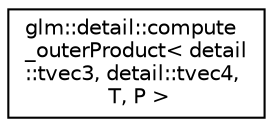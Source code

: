 digraph "Graphical Class Hierarchy"
{
  edge [fontname="Helvetica",fontsize="10",labelfontname="Helvetica",labelfontsize="10"];
  node [fontname="Helvetica",fontsize="10",shape=record];
  rankdir="LR";
  Node0 [label="glm::detail::compute\l_outerProduct\< detail\l::tvec3, detail::tvec4,\l T, P \>",height=0.2,width=0.4,color="black", fillcolor="white", style="filled",URL="$structglm_1_1detail_1_1compute__outer_product_3_01detail_1_1tvec3_00_01detail_1_1tvec4_00_01_t_00_01_p_01_4.html"];
}
